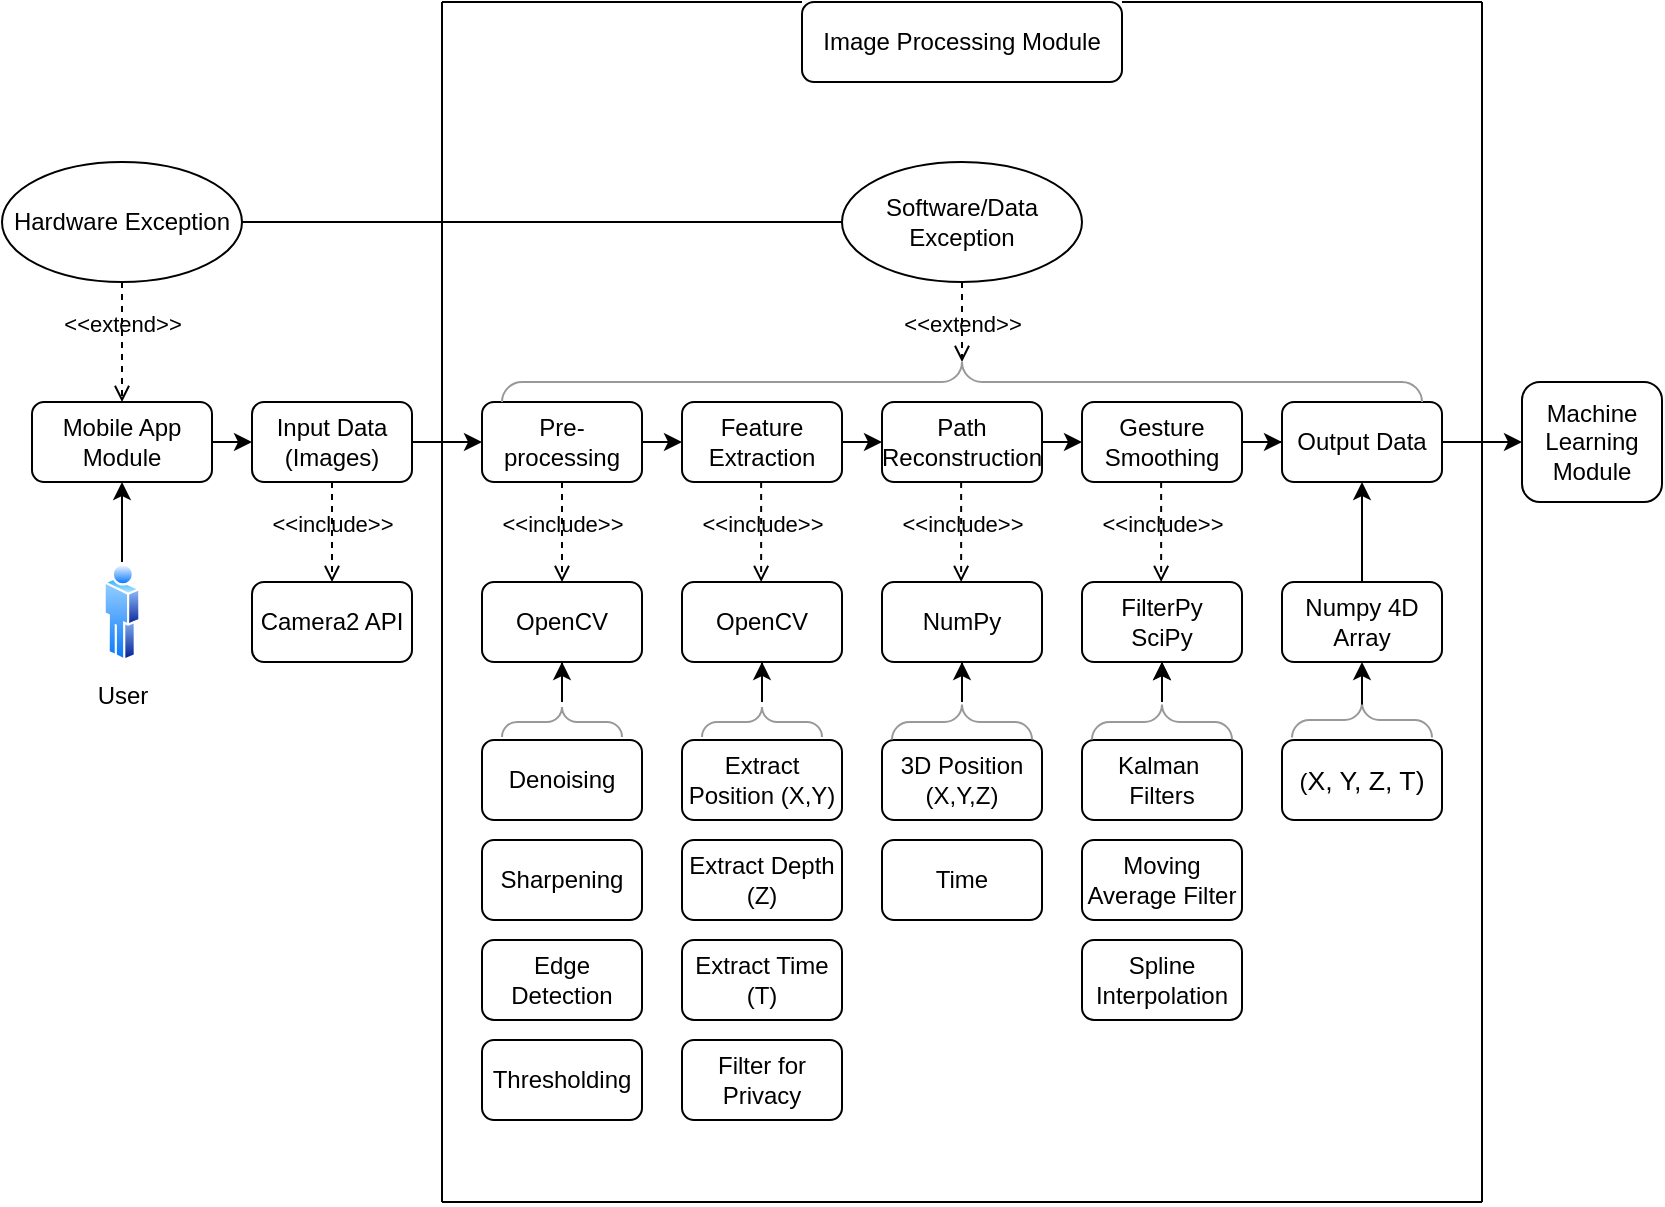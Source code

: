 <mxfile version="24.7.17">
  <diagram name="Page-1" id="YsZIqcaT08q3RIHYgomM">
    <mxGraphModel dx="875" dy="518" grid="1" gridSize="10" guides="1" tooltips="1" connect="1" arrows="1" fold="1" page="1" pageScale="1" pageWidth="850" pageHeight="1100" math="0" shadow="0">
      <root>
        <mxCell id="0" />
        <mxCell id="1" parent="0" />
        <mxCell id="mCKGkqLL3HLn8yg70_FA-6" value="Denoising" style="rounded=1;whiteSpace=wrap;html=1;" parent="1" vertex="1">
          <mxGeometry x="250" y="489" width="80" height="40" as="geometry" />
        </mxCell>
        <mxCell id="mCKGkqLL3HLn8yg70_FA-7" value="Sharpening" style="rounded=1;whiteSpace=wrap;html=1;" parent="1" vertex="1">
          <mxGeometry x="250" y="539" width="80" height="40" as="geometry" />
        </mxCell>
        <mxCell id="mCKGkqLL3HLn8yg70_FA-8" value="Edge Detection" style="rounded=1;whiteSpace=wrap;html=1;" parent="1" vertex="1">
          <mxGeometry x="250" y="589" width="80" height="40" as="geometry" />
        </mxCell>
        <mxCell id="mCKGkqLL3HLn8yg70_FA-15" value="Camera2 API" style="rounded=1;whiteSpace=wrap;html=1;" parent="1" vertex="1">
          <mxGeometry x="135" y="410" width="80" height="40" as="geometry" />
        </mxCell>
        <mxCell id="mCKGkqLL3HLn8yg70_FA-41" style="edgeStyle=orthogonalEdgeStyle;rounded=0;orthogonalLoop=1;jettySize=auto;html=1;exitX=1;exitY=0.5;exitDx=0;exitDy=0;entryX=0;entryY=0.5;entryDx=0;entryDy=0;" parent="1" source="mCKGkqLL3HLn8yg70_FA-19" target="mCKGkqLL3HLn8yg70_FA-26" edge="1">
          <mxGeometry relative="1" as="geometry" />
        </mxCell>
        <mxCell id="mCKGkqLL3HLn8yg70_FA-19" value="Pre-processing" style="rounded=1;whiteSpace=wrap;html=1;" parent="1" vertex="1">
          <mxGeometry x="250" y="320" width="80" height="40" as="geometry" />
        </mxCell>
        <mxCell id="mCKGkqLL3HLn8yg70_FA-24" value="Extract Position (X,Y)" style="rounded=1;whiteSpace=wrap;html=1;" parent="1" vertex="1">
          <mxGeometry x="350" y="489" width="80" height="40" as="geometry" />
        </mxCell>
        <mxCell id="mCKGkqLL3HLn8yg70_FA-45" style="edgeStyle=orthogonalEdgeStyle;rounded=0;orthogonalLoop=1;jettySize=auto;html=1;exitX=1;exitY=0.5;exitDx=0;exitDy=0;entryX=0;entryY=0.5;entryDx=0;entryDy=0;" parent="1" source="mCKGkqLL3HLn8yg70_FA-26" target="mCKGkqLL3HLn8yg70_FA-44" edge="1">
          <mxGeometry relative="1" as="geometry" />
        </mxCell>
        <mxCell id="mCKGkqLL3HLn8yg70_FA-26" value="Feature Extraction" style="rounded=1;whiteSpace=wrap;html=1;" parent="1" vertex="1">
          <mxGeometry x="350" y="320" width="80" height="40" as="geometry" />
        </mxCell>
        <mxCell id="mCKGkqLL3HLn8yg70_FA-27" value="Extract Time (T)" style="rounded=1;whiteSpace=wrap;html=1;" parent="1" vertex="1">
          <mxGeometry x="350" y="589" width="80" height="40" as="geometry" />
        </mxCell>
        <mxCell id="mCKGkqLL3HLn8yg70_FA-33" style="edgeStyle=orthogonalEdgeStyle;rounded=0;orthogonalLoop=1;jettySize=auto;html=1;exitX=1;exitY=0.5;exitDx=0;exitDy=0;" parent="1" source="mCKGkqLL3HLn8yg70_FA-28" target="mCKGkqLL3HLn8yg70_FA-32" edge="1">
          <mxGeometry relative="1" as="geometry" />
        </mxCell>
        <mxCell id="mCKGkqLL3HLn8yg70_FA-28" value="Gesture Smoothing" style="rounded=1;whiteSpace=wrap;html=1;" parent="1" vertex="1">
          <mxGeometry x="550" y="320" width="80" height="40" as="geometry" />
        </mxCell>
        <mxCell id="bWVU-9dq-vD-51jnF8fI-23" style="edgeStyle=orthogonalEdgeStyle;rounded=0;orthogonalLoop=1;jettySize=auto;html=1;exitX=1;exitY=0.5;exitDx=0;exitDy=0;entryX=0;entryY=0.5;entryDx=0;entryDy=0;fontFamily=Helvetica;fontSize=12;fontColor=default;fontStyle=0;" parent="1" source="mCKGkqLL3HLn8yg70_FA-32" target="mCKGkqLL3HLn8yg70_FA-152" edge="1">
          <mxGeometry relative="1" as="geometry" />
        </mxCell>
        <mxCell id="mCKGkqLL3HLn8yg70_FA-32" value="Output Data" style="rounded=1;whiteSpace=wrap;html=1;" parent="1" vertex="1">
          <mxGeometry x="650" y="320" width="80" height="40" as="geometry" />
        </mxCell>
        <mxCell id="mCKGkqLL3HLn8yg70_FA-34" value="OpenCV" style="rounded=1;whiteSpace=wrap;html=1;" parent="1" vertex="1">
          <mxGeometry x="250" y="410" width="80" height="40" as="geometry" />
        </mxCell>
        <mxCell id="mCKGkqLL3HLn8yg70_FA-35" value="Kalman&amp;nbsp; Filters" style="rounded=1;whiteSpace=wrap;html=1;" parent="1" vertex="1">
          <mxGeometry x="550" y="489" width="80" height="40" as="geometry" />
        </mxCell>
        <mxCell id="mCKGkqLL3HLn8yg70_FA-36" value="Moving Average Filter" style="rounded=1;whiteSpace=wrap;html=1;" parent="1" vertex="1">
          <mxGeometry x="550" y="539" width="80" height="40" as="geometry" />
        </mxCell>
        <mxCell id="mCKGkqLL3HLn8yg70_FA-37" value="Spline Interpolation" style="rounded=1;whiteSpace=wrap;html=1;" parent="1" vertex="1">
          <mxGeometry x="550" y="589" width="80" height="40" as="geometry" />
        </mxCell>
        <mxCell id="mCKGkqLL3HLn8yg70_FA-38" value="Thresholding" style="rounded=1;whiteSpace=wrap;html=1;" parent="1" vertex="1">
          <mxGeometry x="250" y="639" width="80" height="40" as="geometry" />
        </mxCell>
        <mxCell id="mCKGkqLL3HLn8yg70_FA-40" value="Extract Depth (Z)" style="rounded=1;whiteSpace=wrap;html=1;" parent="1" vertex="1">
          <mxGeometry x="350" y="539" width="80" height="40" as="geometry" />
        </mxCell>
        <mxCell id="mCKGkqLL3HLn8yg70_FA-46" style="edgeStyle=orthogonalEdgeStyle;rounded=0;orthogonalLoop=1;jettySize=auto;html=1;exitX=1;exitY=0.5;exitDx=0;exitDy=0;entryX=0;entryY=0.5;entryDx=0;entryDy=0;" parent="1" source="mCKGkqLL3HLn8yg70_FA-44" target="mCKGkqLL3HLn8yg70_FA-28" edge="1">
          <mxGeometry relative="1" as="geometry" />
        </mxCell>
        <mxCell id="mCKGkqLL3HLn8yg70_FA-44" value="Path Reconstruction" style="rounded=1;whiteSpace=wrap;html=1;" parent="1" vertex="1">
          <mxGeometry x="450" y="320" width="80" height="40" as="geometry" />
        </mxCell>
        <mxCell id="mCKGkqLL3HLn8yg70_FA-59" value="NumPy" style="rounded=1;whiteSpace=wrap;html=1;" parent="1" vertex="1">
          <mxGeometry x="450" y="410" width="80" height="40" as="geometry" />
        </mxCell>
        <mxCell id="mCKGkqLL3HLn8yg70_FA-61" value="3D Position (X,Y,Z)" style="rounded=1;whiteSpace=wrap;html=1;" parent="1" vertex="1">
          <mxGeometry x="450" y="489" width="80" height="40" as="geometry" />
        </mxCell>
        <mxCell id="mCKGkqLL3HLn8yg70_FA-62" value="Time" style="rounded=1;whiteSpace=wrap;html=1;" parent="1" vertex="1">
          <mxGeometry x="450" y="539" width="80" height="40" as="geometry" />
        </mxCell>
        <mxCell id="mCKGkqLL3HLn8yg70_FA-67" style="edgeStyle=orthogonalEdgeStyle;rounded=0;orthogonalLoop=1;jettySize=auto;html=1;entryX=0.5;entryY=1;entryDx=0;entryDy=0;" parent="1" source="bWVU-9dq-vD-51jnF8fI-1" target="mCKGkqLL3HLn8yg70_FA-32" edge="1">
          <mxGeometry relative="1" as="geometry" />
        </mxCell>
        <mxCell id="mCKGkqLL3HLn8yg70_FA-66" value="(&lt;span style=&quot;font-size:10.0pt;line-height:115%;&lt;br/&gt;font-family:&amp;quot;Calibri&amp;quot;,sans-serif;mso-fareast-font-family:Aptos;mso-fareast-theme-font:&lt;br/&gt;minor-latin;mso-ansi-language:EN-US;mso-fareast-language:EN-US;mso-bidi-language:&lt;br/&gt;AR-SA&quot;&gt;X, Y, Z, T)&lt;/span&gt;" style="rounded=1;whiteSpace=wrap;html=1;" parent="1" vertex="1">
          <mxGeometry x="650" y="489" width="80" height="40" as="geometry" />
        </mxCell>
        <mxCell id="mCKGkqLL3HLn8yg70_FA-68" value="FilterPy&lt;br&gt;SciPy" style="rounded=1;whiteSpace=wrap;html=1;" parent="1" vertex="1">
          <mxGeometry x="550" y="410" width="80" height="40" as="geometry" />
        </mxCell>
        <mxCell id="mCKGkqLL3HLn8yg70_FA-86" value="Filter for Privacy" style="rounded=1;whiteSpace=wrap;html=1;" parent="1" vertex="1">
          <mxGeometry x="350" y="639" width="80" height="40" as="geometry" />
        </mxCell>
        <mxCell id="mCKGkqLL3HLn8yg70_FA-112" style="edgeStyle=orthogonalEdgeStyle;rounded=0;orthogonalLoop=1;jettySize=auto;html=1;entryX=0.5;entryY=1;entryDx=0;entryDy=0;" parent="1" source="mCKGkqLL3HLn8yg70_FA-107" target="mCKGkqLL3HLn8yg70_FA-59" edge="1">
          <mxGeometry relative="1" as="geometry" />
        </mxCell>
        <mxCell id="mCKGkqLL3HLn8yg70_FA-107" value="" style="labelPosition=right;align=left;strokeWidth=1;shape=mxgraph.mockup.markup.curlyBrace;html=1;shadow=0;dashed=0;strokeColor=#999999;direction=east;" parent="1" vertex="1">
          <mxGeometry x="455" y="470" width="70" height="20" as="geometry" />
        </mxCell>
        <mxCell id="mCKGkqLL3HLn8yg70_FA-115" style="edgeStyle=orthogonalEdgeStyle;rounded=0;orthogonalLoop=1;jettySize=auto;html=1;entryX=0.5;entryY=1;entryDx=0;entryDy=0;" parent="1" source="mCKGkqLL3HLn8yg70_FA-113" target="mCKGkqLL3HLn8yg70_FA-34" edge="1">
          <mxGeometry relative="1" as="geometry" />
        </mxCell>
        <mxCell id="mCKGkqLL3HLn8yg70_FA-113" value="" style="verticalLabelPosition=bottom;shadow=0;dashed=0;align=center;html=1;verticalAlign=top;strokeWidth=1;shape=mxgraph.mockup.markup.curlyBrace;whiteSpace=wrap;strokeColor=#999999;" parent="1" vertex="1">
          <mxGeometry x="260" y="470" width="60" height="20" as="geometry" />
        </mxCell>
        <mxCell id="mCKGkqLL3HLn8yg70_FA-116" value="OpenCV" style="rounded=1;whiteSpace=wrap;html=1;" parent="1" vertex="1">
          <mxGeometry x="350" y="410" width="80" height="40" as="geometry" />
        </mxCell>
        <mxCell id="mCKGkqLL3HLn8yg70_FA-117" style="edgeStyle=orthogonalEdgeStyle;rounded=0;orthogonalLoop=1;jettySize=auto;html=1;entryX=0.5;entryY=1;entryDx=0;entryDy=0;" parent="1" source="mCKGkqLL3HLn8yg70_FA-118" target="mCKGkqLL3HLn8yg70_FA-116" edge="1">
          <mxGeometry relative="1" as="geometry" />
        </mxCell>
        <mxCell id="mCKGkqLL3HLn8yg70_FA-118" value="" style="verticalLabelPosition=bottom;shadow=0;dashed=0;align=center;html=1;verticalAlign=top;strokeWidth=1;shape=mxgraph.mockup.markup.curlyBrace;whiteSpace=wrap;strokeColor=#999999;" parent="1" vertex="1">
          <mxGeometry x="360" y="470" width="60" height="20" as="geometry" />
        </mxCell>
        <mxCell id="mCKGkqLL3HLn8yg70_FA-120" value="&amp;lt;&amp;lt;include&amp;gt;&amp;gt;" style="html=1;verticalAlign=bottom;labelBackgroundColor=none;endArrow=open;endFill=0;dashed=1;rounded=0;entryX=0.5;entryY=0;entryDx=0;entryDy=0;exitX=0.5;exitY=1;exitDx=0;exitDy=0;" parent="1" source="mCKGkqLL3HLn8yg70_FA-19" target="mCKGkqLL3HLn8yg70_FA-34" edge="1">
          <mxGeometry x="0.2" width="160" relative="1" as="geometry">
            <mxPoint x="260" y="390" as="sourcePoint" />
            <mxPoint x="460" y="440" as="targetPoint" />
            <mxPoint as="offset" />
          </mxGeometry>
        </mxCell>
        <mxCell id="mCKGkqLL3HLn8yg70_FA-124" style="edgeStyle=orthogonalEdgeStyle;rounded=0;orthogonalLoop=1;jettySize=auto;html=1;entryX=0.5;entryY=1;entryDx=0;entryDy=0;" parent="1" source="mCKGkqLL3HLn8yg70_FA-125" edge="1">
          <mxGeometry relative="1" as="geometry">
            <mxPoint x="590" y="450" as="targetPoint" />
          </mxGeometry>
        </mxCell>
        <mxCell id="bWVU-9dq-vD-51jnF8fI-5" value="" style="edgeStyle=orthogonalEdgeStyle;rounded=0;orthogonalLoop=1;jettySize=auto;html=1;" parent="1" source="mCKGkqLL3HLn8yg70_FA-125" target="mCKGkqLL3HLn8yg70_FA-68" edge="1">
          <mxGeometry relative="1" as="geometry" />
        </mxCell>
        <mxCell id="mCKGkqLL3HLn8yg70_FA-125" value="" style="labelPosition=right;align=left;strokeWidth=1;shape=mxgraph.mockup.markup.curlyBrace;html=1;shadow=0;dashed=0;strokeColor=#999999;direction=east;" parent="1" vertex="1">
          <mxGeometry x="555" y="470" width="70" height="20" as="geometry" />
        </mxCell>
        <mxCell id="LBkVl-cwmhyP7xec1Vsl-5" style="edgeStyle=orthogonalEdgeStyle;rounded=0;orthogonalLoop=1;jettySize=auto;html=1;exitX=0.5;exitY=0;exitDx=0;exitDy=0;entryX=0.5;entryY=1;entryDx=0;entryDy=0;" edge="1" parent="1" source="mCKGkqLL3HLn8yg70_FA-128" target="bWVU-9dq-vD-51jnF8fI-26">
          <mxGeometry relative="1" as="geometry" />
        </mxCell>
        <mxCell id="mCKGkqLL3HLn8yg70_FA-128" value="User" style="image;aspect=fixed;perimeter=ellipsePerimeter;html=1;align=center;shadow=0;dashed=0;spacingTop=3;image=img/lib/active_directory/user.svg;" parent="1" vertex="1">
          <mxGeometry x="60.75" y="400" width="18.5" height="50" as="geometry" />
        </mxCell>
        <mxCell id="mCKGkqLL3HLn8yg70_FA-132" value="Hardware Exception" style="ellipse;whiteSpace=wrap;html=1;" parent="1" vertex="1">
          <mxGeometry x="10" y="200" width="120" height="60" as="geometry" />
        </mxCell>
        <mxCell id="mCKGkqLL3HLn8yg70_FA-143" value="Software/Data Exception" style="ellipse;whiteSpace=wrap;html=1;" parent="1" vertex="1">
          <mxGeometry x="430" y="200" width="120" height="60" as="geometry" />
        </mxCell>
        <mxCell id="mCKGkqLL3HLn8yg70_FA-145" value="" style="endArrow=none;html=1;rounded=0;exitX=1;exitY=0.5;exitDx=0;exitDy=0;entryX=0;entryY=0.5;entryDx=0;entryDy=0;" parent="1" source="mCKGkqLL3HLn8yg70_FA-132" target="mCKGkqLL3HLn8yg70_FA-143" edge="1">
          <mxGeometry width="50" height="50" relative="1" as="geometry">
            <mxPoint x="360" y="390" as="sourcePoint" />
            <mxPoint x="410" y="340" as="targetPoint" />
          </mxGeometry>
        </mxCell>
        <mxCell id="mCKGkqLL3HLn8yg70_FA-148" value="" style="verticalLabelPosition=bottom;shadow=0;dashed=0;align=center;html=1;verticalAlign=top;strokeWidth=1;shape=mxgraph.mockup.markup.curlyBrace;whiteSpace=wrap;strokeColor=#999999;" parent="1" vertex="1">
          <mxGeometry x="260" y="300" width="460" height="20" as="geometry" />
        </mxCell>
        <mxCell id="mCKGkqLL3HLn8yg70_FA-149" value="&amp;lt;&amp;lt;extend&amp;gt;&amp;gt;" style="html=1;verticalAlign=bottom;labelBackgroundColor=none;endArrow=open;endFill=0;dashed=1;rounded=0;exitX=0.5;exitY=1;exitDx=0;exitDy=0;" parent="1" source="mCKGkqLL3HLn8yg70_FA-143" target="mCKGkqLL3HLn8yg70_FA-148" edge="1">
          <mxGeometry x="0.5" width="160" relative="1" as="geometry">
            <mxPoint x="640" y="140" as="sourcePoint" />
            <mxPoint x="640" y="250" as="targetPoint" />
            <mxPoint as="offset" />
          </mxGeometry>
        </mxCell>
        <mxCell id="mCKGkqLL3HLn8yg70_FA-151" value="&amp;lt;&amp;lt;extend&amp;gt;&amp;gt;" style="html=1;verticalAlign=bottom;labelBackgroundColor=none;endArrow=open;endFill=0;dashed=1;rounded=0;exitX=0.5;exitY=1;exitDx=0;exitDy=0;entryX=0.5;entryY=0;entryDx=0;entryDy=0;" parent="1" source="mCKGkqLL3HLn8yg70_FA-132" target="bWVU-9dq-vD-51jnF8fI-26" edge="1">
          <mxGeometry width="160" relative="1" as="geometry">
            <mxPoint x="685" y="150" as="sourcePoint" />
            <mxPoint x="685" y="260" as="targetPoint" />
            <mxPoint as="offset" />
          </mxGeometry>
        </mxCell>
        <mxCell id="mCKGkqLL3HLn8yg70_FA-152" value="Machine Learning Module" style="rounded=1;whiteSpace=wrap;html=1;" parent="1" vertex="1">
          <mxGeometry x="770" y="310" width="70" height="60" as="geometry" />
        </mxCell>
        <mxCell id="mCKGkqLL3HLn8yg70_FA-155" value="" style="endArrow=none;html=1;rounded=0;entryX=1;entryY=0;entryDx=0;entryDy=0;" parent="1" target="mCKGkqLL3HLn8yg70_FA-157" edge="1">
          <mxGeometry width="50" height="50" relative="1" as="geometry">
            <mxPoint x="750" y="120" as="sourcePoint" />
            <mxPoint x="630" y="120" as="targetPoint" />
          </mxGeometry>
        </mxCell>
        <mxCell id="mCKGkqLL3HLn8yg70_FA-156" value="" style="endArrow=none;html=1;rounded=0;exitX=0;exitY=0;exitDx=0;exitDy=0;" parent="1" source="mCKGkqLL3HLn8yg70_FA-157" edge="1">
          <mxGeometry width="50" height="50" relative="1" as="geometry">
            <mxPoint x="360" y="120" as="sourcePoint" />
            <mxPoint x="230" y="120" as="targetPoint" />
          </mxGeometry>
        </mxCell>
        <mxCell id="mCKGkqLL3HLn8yg70_FA-157" value="Image Processing Module" style="rounded=1;whiteSpace=wrap;html=1;" parent="1" vertex="1">
          <mxGeometry x="410" y="120" width="160" height="40" as="geometry" />
        </mxCell>
        <mxCell id="mCKGkqLL3HLn8yg70_FA-158" value="" style="endArrow=none;html=1;rounded=0;" parent="1" edge="1">
          <mxGeometry width="50" height="50" relative="1" as="geometry">
            <mxPoint x="230" y="120" as="sourcePoint" />
            <mxPoint x="230" y="720" as="targetPoint" />
          </mxGeometry>
        </mxCell>
        <mxCell id="mCKGkqLL3HLn8yg70_FA-159" value="" style="endArrow=none;html=1;rounded=0;" parent="1" edge="1">
          <mxGeometry width="50" height="50" relative="1" as="geometry">
            <mxPoint x="750" y="120" as="sourcePoint" />
            <mxPoint x="750" y="720" as="targetPoint" />
          </mxGeometry>
        </mxCell>
        <mxCell id="mCKGkqLL3HLn8yg70_FA-160" value="" style="endArrow=none;html=1;rounded=0;" parent="1" edge="1">
          <mxGeometry width="50" height="50" relative="1" as="geometry">
            <mxPoint x="750" y="720" as="sourcePoint" />
            <mxPoint x="230" y="720" as="targetPoint" />
          </mxGeometry>
        </mxCell>
        <mxCell id="bWVU-9dq-vD-51jnF8fI-1" value="Numpy 4D Array" style="rounded=1;whiteSpace=wrap;html=1;" parent="1" vertex="1">
          <mxGeometry x="650" y="410" width="80" height="40" as="geometry" />
        </mxCell>
        <mxCell id="bWVU-9dq-vD-51jnF8fI-3" value="" style="labelPosition=right;align=left;strokeWidth=1;shape=mxgraph.mockup.markup.curlyBrace;html=1;shadow=0;dashed=0;strokeColor=#999999;direction=east;" parent="1" vertex="1">
          <mxGeometry x="655" y="469" width="70" height="20" as="geometry" />
        </mxCell>
        <mxCell id="bWVU-9dq-vD-51jnF8fI-4" style="edgeStyle=orthogonalEdgeStyle;rounded=0;orthogonalLoop=1;jettySize=auto;html=1;entryX=0.5;entryY=1;entryDx=0;entryDy=0;exitX=0.5;exitY=0.11;exitDx=0;exitDy=0;exitPerimeter=0;" parent="1" source="bWVU-9dq-vD-51jnF8fI-3" target="bWVU-9dq-vD-51jnF8fI-1" edge="1">
          <mxGeometry relative="1" as="geometry">
            <mxPoint x="710" y="589" as="targetPoint" />
            <mxPoint x="710" y="470" as="sourcePoint" />
            <Array as="points" />
          </mxGeometry>
        </mxCell>
        <mxCell id="bWVU-9dq-vD-51jnF8fI-35" style="edgeStyle=orthogonalEdgeStyle;rounded=0;orthogonalLoop=1;jettySize=auto;html=1;exitX=1;exitY=0.5;exitDx=0;exitDy=0;entryX=0;entryY=0.5;entryDx=0;entryDy=0;fontFamily=Helvetica;fontSize=12;fontColor=default;fontStyle=0;" parent="1" source="bWVU-9dq-vD-51jnF8fI-26" target="bWVU-9dq-vD-51jnF8fI-34" edge="1">
          <mxGeometry relative="1" as="geometry" />
        </mxCell>
        <mxCell id="bWVU-9dq-vD-51jnF8fI-26" value="Mobile App Module" style="rounded=1;whiteSpace=wrap;html=1;" parent="1" vertex="1">
          <mxGeometry x="25" y="320" width="90" height="40" as="geometry" />
        </mxCell>
        <mxCell id="bWVU-9dq-vD-51jnF8fI-29" value="&amp;lt;&amp;lt;include&amp;gt;&amp;gt;" style="html=1;verticalAlign=bottom;labelBackgroundColor=none;endArrow=open;endFill=0;dashed=1;rounded=0;entryX=0.5;entryY=0;entryDx=0;entryDy=0;exitX=0.5;exitY=1;exitDx=0;exitDy=0;" parent="1" edge="1">
          <mxGeometry x="0.2" width="160" relative="1" as="geometry">
            <mxPoint x="389.57" y="360" as="sourcePoint" />
            <mxPoint x="389.57" y="410" as="targetPoint" />
            <mxPoint as="offset" />
          </mxGeometry>
        </mxCell>
        <mxCell id="bWVU-9dq-vD-51jnF8fI-30" value="&amp;lt;&amp;lt;include&amp;gt;&amp;gt;" style="html=1;verticalAlign=bottom;labelBackgroundColor=none;endArrow=open;endFill=0;dashed=1;rounded=0;entryX=0.5;entryY=0;entryDx=0;entryDy=0;exitX=0.5;exitY=1;exitDx=0;exitDy=0;" parent="1" edge="1">
          <mxGeometry x="0.2" width="160" relative="1" as="geometry">
            <mxPoint x="489.57" y="360" as="sourcePoint" />
            <mxPoint x="489.57" y="410" as="targetPoint" />
            <mxPoint as="offset" />
          </mxGeometry>
        </mxCell>
        <mxCell id="bWVU-9dq-vD-51jnF8fI-31" value="&amp;lt;&amp;lt;include&amp;gt;&amp;gt;" style="html=1;verticalAlign=bottom;labelBackgroundColor=none;endArrow=open;endFill=0;dashed=1;rounded=0;entryX=0.5;entryY=0;entryDx=0;entryDy=0;exitX=0.5;exitY=1;exitDx=0;exitDy=0;" parent="1" edge="1">
          <mxGeometry x="0.2" width="160" relative="1" as="geometry">
            <mxPoint x="589.57" y="360" as="sourcePoint" />
            <mxPoint x="589.57" y="410" as="targetPoint" />
            <mxPoint as="offset" />
          </mxGeometry>
        </mxCell>
        <mxCell id="bWVU-9dq-vD-51jnF8fI-36" style="edgeStyle=orthogonalEdgeStyle;rounded=0;orthogonalLoop=1;jettySize=auto;html=1;exitX=1;exitY=0.5;exitDx=0;exitDy=0;fontFamily=Helvetica;fontSize=12;fontColor=default;fontStyle=0;" parent="1" source="bWVU-9dq-vD-51jnF8fI-34" target="mCKGkqLL3HLn8yg70_FA-19" edge="1">
          <mxGeometry relative="1" as="geometry" />
        </mxCell>
        <mxCell id="bWVU-9dq-vD-51jnF8fI-34" value="Input Data&lt;br&gt;(Images)" style="rounded=1;whiteSpace=wrap;html=1;" parent="1" vertex="1">
          <mxGeometry x="135" y="320" width="80" height="40" as="geometry" />
        </mxCell>
        <mxCell id="LBkVl-cwmhyP7xec1Vsl-2" value="&amp;lt;&amp;lt;include&amp;gt;&amp;gt;" style="html=1;verticalAlign=bottom;labelBackgroundColor=none;endArrow=open;endFill=0;dashed=1;rounded=0;entryX=0.5;entryY=0;entryDx=0;entryDy=0;exitX=0.5;exitY=1;exitDx=0;exitDy=0;" edge="1" parent="1" source="bWVU-9dq-vD-51jnF8fI-34" target="mCKGkqLL3HLn8yg70_FA-15">
          <mxGeometry x="0.2" width="160" relative="1" as="geometry">
            <mxPoint x="175" y="370" as="sourcePoint" />
            <mxPoint x="174.5" y="420" as="targetPoint" />
            <mxPoint as="offset" />
          </mxGeometry>
        </mxCell>
      </root>
    </mxGraphModel>
  </diagram>
</mxfile>
